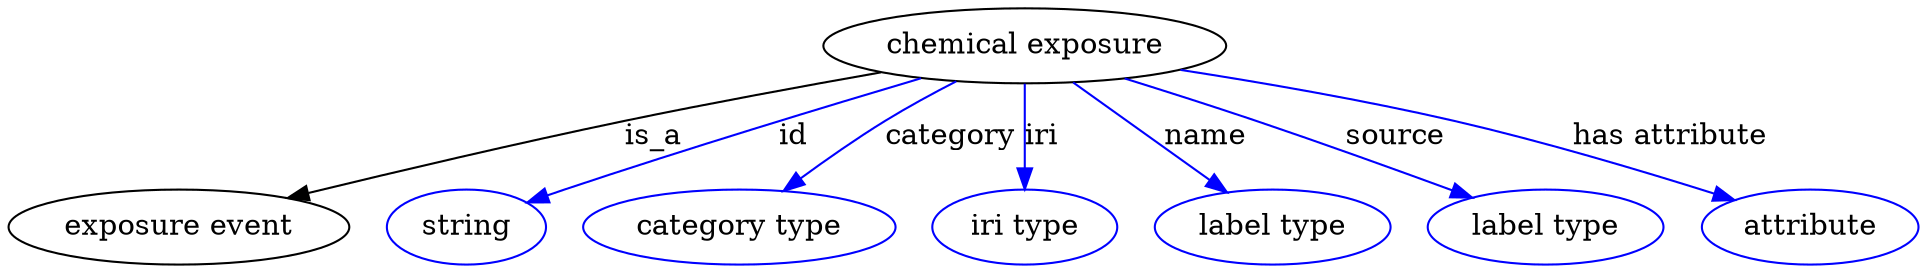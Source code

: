 digraph {
	graph [bb="0,0,748.99,123"];
	node [label="\N"];
	"chemical exposure"	 [height=0.5,
		label="chemical exposure",
		pos="395.69,105",
		width=2.1484];
	"exposure event"	 [height=0.5,
		pos="63.694,18",
		width=1.7693];
	"chemical exposure" -> "exposure event"	 [label=is_a,
		lp="250.69,61.5",
		pos="e,106.91,31.245 338.82,92.669 309.18,86.041 272.38,77.5 239.69,69 198.22,58.215 151.66,44.659 116.86,34.235"];
	id	 [color=blue,
		height=0.5,
		label=string,
		pos="175.69,18",
		width=0.84854];
	"chemical exposure" -> id	 [color=blue,
		label=id,
		lp="300.19,61.5",
		pos="e,200.14,29.264 353.96,89.769 317.31,76.209 262.66,55.55 215.69,36 213.64,35.144 211.53,34.249 209.41,33.334",
		style=solid];
	category	 [color=blue,
		height=0.5,
		label="category type",
		pos="282.69,18",
		width=1.6249];
	"chemical exposure" -> category	 [color=blue,
		label=category,
		lp="368.19,61.5",
		pos="e,302.78,35.152 370.53,87.784 362.21,81.949 352.97,75.309 344.69,69 333.3,60.312 321.06,50.378 310.49,41.599",
		style=solid];
	iri	 [color=blue,
		height=0.5,
		label="iri type",
		pos="395.69,18",
		width=1.011];
	"chemical exposure" -> iri	 [color=blue,
		label=iri,
		lp="402.19,61.5",
		pos="e,395.69,36.003 395.69,86.974 395.69,75.192 395.69,59.561 395.69,46.158",
		style=solid];
	name	 [color=blue,
		height=0.5,
		label="label type",
		pos="495.69,18",
		width=1.2638];
	"chemical exposure" -> name	 [color=blue,
		label=name,
		lp="467.19,61.5",
		pos="e,476.84,34.402 415.93,87.394 431.23,74.081 452.38,55.681 469.06,41.173",
		style=solid];
	source	 [color=blue,
		height=0.5,
		label="label type",
		pos="604.69,18",
		width=1.2638];
	"chemical exposure" -> source	 [color=blue,
		label=source,
		lp="537.69,61.5",
		pos="e,574.24,31.471 435.67,89.497 451.59,83.241 470.05,75.886 486.69,69 512.86,58.174 542.07,45.552 564.89,35.573",
		style=solid];
	"has attribute"	 [color=blue,
		height=0.5,
		label=attribute,
		pos="708.69,18",
		width=1.1193];
	"chemical exposure" -> "has attribute"	 [color=blue,
		label="has attribute",
		lp="642.19,61.5",
		pos="e,677.26,29.445 455.27,93.502 486.56,87.068 525.41,78.449 559.69,69 604.41,56.677 614.87,51.189 658.69,36 661.61,34.99 664.61,33.937 \
667.64,32.87",
		style=solid];
}
